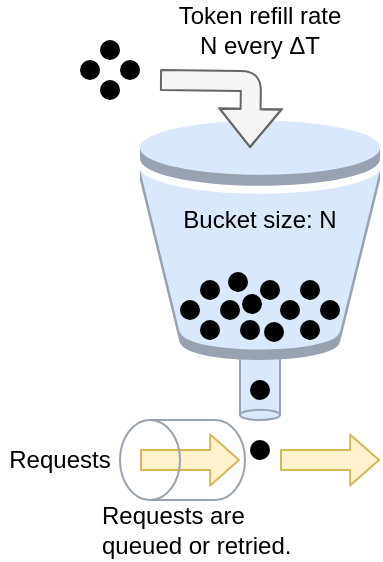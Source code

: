 <mxfile>
    <diagram id="CGz5gvUMxi6If3MVP1VV" name="image">
        <mxGraphModel dx="344" dy="323" grid="1" gridSize="10" guides="1" tooltips="1" connect="1" arrows="1" fold="1" page="1" pageScale="1" pageWidth="827" pageHeight="1169" math="0" shadow="0">
            <root>
                <mxCell id="0"/>
                <mxCell id="1" parent="0"/>
                <mxCell id="107" value="" style="shape=cylinder3;whiteSpace=wrap;html=1;boundedLbl=1;backgroundOutline=1;size=2.547;fillColor=#dae8fc;strokeColor=#99a3b1;rotation=-180;" vertex="1" parent="1">
                    <mxGeometry x="410" y="550" width="20" height="40" as="geometry"/>
                </mxCell>
                <mxCell id="34" value="" style="edgeStyle=none;html=1;" parent="1" edge="1">
                    <mxGeometry relative="1" as="geometry">
                        <mxPoint x="2822" y="-710.0" as="targetPoint"/>
                    </mxGeometry>
                </mxCell>
                <mxCell id="83" value="" style="outlineConnect=0;dashed=0;verticalLabelPosition=bottom;verticalAlign=top;align=center;html=1;shape=mxgraph.aws3.bucket;fillColor=#dae8fc;strokeColor=#6c8ebf;" vertex="1" parent="1">
                    <mxGeometry x="360" y="440" width="120" height="120" as="geometry"/>
                </mxCell>
                <mxCell id="84" value="" style="ellipse;whiteSpace=wrap;html=1;aspect=fixed;fillColor=#000000;strokeColor=none;" vertex="1" parent="1">
                    <mxGeometry x="390" y="540" width="10" height="10" as="geometry"/>
                </mxCell>
                <mxCell id="86" value="" style="ellipse;whiteSpace=wrap;html=1;aspect=fixed;fillColor=#000000;strokeColor=none;" vertex="1" parent="1">
                    <mxGeometry x="410" y="540" width="10" height="10" as="geometry"/>
                </mxCell>
                <mxCell id="87" value="" style="ellipse;whiteSpace=wrap;html=1;aspect=fixed;fillColor=#000000;strokeColor=none;" vertex="1" parent="1">
                    <mxGeometry x="422" y="541" width="10" height="10" as="geometry"/>
                </mxCell>
                <mxCell id="88" value="" style="ellipse;whiteSpace=wrap;html=1;aspect=fixed;fillColor=#000000;strokeColor=none;" vertex="1" parent="1">
                    <mxGeometry x="430" y="530" width="10" height="10" as="geometry"/>
                </mxCell>
                <mxCell id="89" value="" style="ellipse;whiteSpace=wrap;html=1;aspect=fixed;fillColor=#000000;strokeColor=none;" vertex="1" parent="1">
                    <mxGeometry x="440" y="540" width="10" height="10" as="geometry"/>
                </mxCell>
                <mxCell id="90" value="" style="ellipse;whiteSpace=wrap;html=1;aspect=fixed;fillColor=#000000;strokeColor=none;" vertex="1" parent="1">
                    <mxGeometry x="450" y="530" width="10" height="10" as="geometry"/>
                </mxCell>
                <mxCell id="91" value="" style="ellipse;whiteSpace=wrap;html=1;aspect=fixed;fillColor=#000000;strokeColor=none;" vertex="1" parent="1">
                    <mxGeometry x="390" y="520" width="10" height="10" as="geometry"/>
                </mxCell>
                <mxCell id="92" value="" style="ellipse;whiteSpace=wrap;html=1;aspect=fixed;fillColor=#000000;strokeColor=none;" vertex="1" parent="1">
                    <mxGeometry x="400" y="530" width="10" height="10" as="geometry"/>
                </mxCell>
                <mxCell id="93" value="" style="ellipse;whiteSpace=wrap;html=1;aspect=fixed;fillColor=#000000;strokeColor=none;" vertex="1" parent="1">
                    <mxGeometry x="411" y="527" width="10" height="10" as="geometry"/>
                </mxCell>
                <mxCell id="94" value="" style="ellipse;whiteSpace=wrap;html=1;aspect=fixed;fillColor=#000000;strokeColor=none;" vertex="1" parent="1">
                    <mxGeometry x="380" y="530" width="10" height="10" as="geometry"/>
                </mxCell>
                <mxCell id="95" value="" style="ellipse;whiteSpace=wrap;html=1;aspect=fixed;fillColor=#000000;strokeColor=none;" vertex="1" parent="1">
                    <mxGeometry x="420" y="520" width="10" height="10" as="geometry"/>
                </mxCell>
                <mxCell id="97" value="" style="ellipse;whiteSpace=wrap;html=1;aspect=fixed;fillColor=#000000;strokeColor=none;" vertex="1" parent="1">
                    <mxGeometry x="440" y="520" width="10" height="10" as="geometry"/>
                </mxCell>
                <mxCell id="98" value="" style="ellipse;whiteSpace=wrap;html=1;aspect=fixed;fillColor=#000000;strokeColor=none;" vertex="1" parent="1">
                    <mxGeometry x="404" y="516" width="10" height="10" as="geometry"/>
                </mxCell>
                <mxCell id="99" value="" style="ellipse;whiteSpace=wrap;html=1;aspect=fixed;fillColor=#000000;strokeColor=none;" vertex="1" parent="1">
                    <mxGeometry x="330" y="410" width="10" height="10" as="geometry"/>
                </mxCell>
                <mxCell id="100" value="" style="ellipse;whiteSpace=wrap;html=1;aspect=fixed;fillColor=#000000;strokeColor=none;" vertex="1" parent="1">
                    <mxGeometry x="340" y="420" width="10" height="10" as="geometry"/>
                </mxCell>
                <mxCell id="101" value="" style="ellipse;whiteSpace=wrap;html=1;aspect=fixed;fillColor=#000000;strokeColor=none;" vertex="1" parent="1">
                    <mxGeometry x="350" y="410" width="10" height="10" as="geometry"/>
                </mxCell>
                <mxCell id="102" value="" style="ellipse;whiteSpace=wrap;html=1;aspect=fixed;fillColor=#000000;strokeColor=none;" vertex="1" parent="1">
                    <mxGeometry x="340" y="400" width="10" height="10" as="geometry"/>
                </mxCell>
                <mxCell id="104" value="Token refill rate&lt;br&gt;N every&amp;nbsp;&lt;span style=&quot;font-family: &amp;quot;Google Sans&amp;quot;, Arial, sans-serif; text-align: left;&quot;&gt;ΔT&lt;/span&gt;" style="text;html=1;strokeColor=none;fillColor=none;align=center;verticalAlign=middle;whiteSpace=wrap;rounded=0;" vertex="1" parent="1">
                    <mxGeometry x="370" y="380" width="100" height="30" as="geometry"/>
                </mxCell>
                <mxCell id="105" value="" style="shape=flexArrow;endArrow=classic;html=1;endWidth=14.444;endSize=4.478;fillColor=#fff2cc;strokeColor=#d6b656;" edge="1" parent="1">
                    <mxGeometry width="50" height="50" relative="1" as="geometry">
                        <mxPoint x="360" y="610" as="sourcePoint"/>
                        <mxPoint x="410" y="610" as="targetPoint"/>
                    </mxGeometry>
                </mxCell>
                <mxCell id="106" value="" style="ellipse;whiteSpace=wrap;html=1;aspect=fixed;fillColor=#000000;strokeColor=none;" vertex="1" parent="1">
                    <mxGeometry x="415" y="600" width="10" height="10" as="geometry"/>
                </mxCell>
                <mxCell id="108" value="" style="ellipse;whiteSpace=wrap;html=1;aspect=fixed;fillColor=#000000;strokeColor=none;" vertex="1" parent="1">
                    <mxGeometry x="415" y="570" width="10" height="10" as="geometry"/>
                </mxCell>
                <mxCell id="109" value="" style="shape=flexArrow;endArrow=classic;html=1;endWidth=14.444;endSize=4.478;fillColor=#fff2cc;strokeColor=#d6b656;" edge="1" parent="1">
                    <mxGeometry width="50" height="50" relative="1" as="geometry">
                        <mxPoint x="430" y="610" as="sourcePoint"/>
                        <mxPoint x="480" y="610" as="targetPoint"/>
                    </mxGeometry>
                </mxCell>
                <mxCell id="111" value="" style="shape=flexArrow;endArrow=classic;html=1;edgeStyle=orthogonalEdgeStyle;fillColor=#f5f5f5;strokeColor=#666666;" edge="1" parent="1">
                    <mxGeometry width="50" height="50" relative="1" as="geometry">
                        <mxPoint x="370" y="420" as="sourcePoint"/>
                        <mxPoint x="415" y="454" as="targetPoint"/>
                    </mxGeometry>
                </mxCell>
                <mxCell id="112" value="Bucket size: N" style="text;html=1;strokeColor=none;fillColor=none;align=center;verticalAlign=middle;whiteSpace=wrap;rounded=0;" vertex="1" parent="1">
                    <mxGeometry x="380" y="480" width="80" height="19" as="geometry"/>
                </mxCell>
                <mxCell id="113" value="Requests" style="text;html=1;strokeColor=none;fillColor=none;align=center;verticalAlign=middle;whiteSpace=wrap;rounded=0;" vertex="1" parent="1">
                    <mxGeometry x="290" y="600" width="60" height="20" as="geometry"/>
                </mxCell>
                <mxCell id="115" value="&lt;div style=&quot;text-align: left;&quot;&gt;Requests are queued or retried.&lt;/div&gt;" style="text;html=1;strokeColor=none;fillColor=none;align=center;verticalAlign=middle;whiteSpace=wrap;rounded=0;fontColor=default;labelBackgroundColor=none;" vertex="1" parent="1">
                    <mxGeometry x="340" y="630" width="100" height="30" as="geometry"/>
                </mxCell>
                <mxCell id="116" value="" style="shape=cylinder3;whiteSpace=wrap;html=1;boundedLbl=1;backgroundOutline=1;size=15;labelBackgroundColor=none;strokeColor=#99a3b1;fontSize=12;fontColor=default;fillColor=none;rotation=-90;" vertex="1" parent="1">
                    <mxGeometry x="361.25" y="578.75" width="40" height="62.5" as="geometry"/>
                </mxCell>
            </root>
        </mxGraphModel>
    </diagram>
</mxfile>